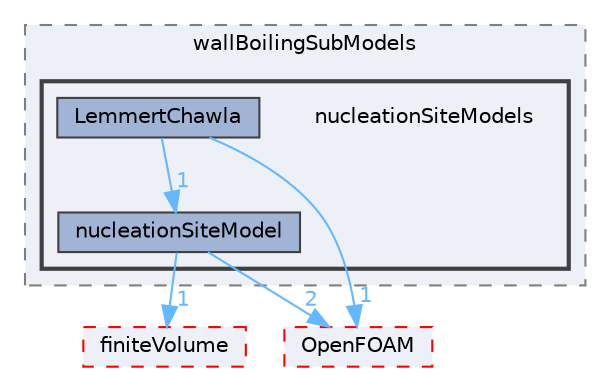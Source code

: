 digraph "src/phaseSystemModels/reactingEuler/multiphaseSystem/derivedFvPatchFields/wallBoilingSubModels/nucleationSiteModels"
{
 // LATEX_PDF_SIZE
  bgcolor="transparent";
  edge [fontname=Helvetica,fontsize=10,labelfontname=Helvetica,labelfontsize=10];
  node [fontname=Helvetica,fontsize=10,shape=box,height=0.2,width=0.4];
  compound=true
  subgraph clusterdir_ea8b62f2044edae098ab01ad23036473 {
    graph [ bgcolor="#edf0f7", pencolor="grey50", label="wallBoilingSubModels", fontname=Helvetica,fontsize=10 style="filled,dashed", URL="dir_ea8b62f2044edae098ab01ad23036473.html",tooltip=""]
  subgraph clusterdir_4e78f59d275e7d55555b7dd4a0eaa570 {
    graph [ bgcolor="#edf0f7", pencolor="grey25", label="", fontname=Helvetica,fontsize=10 style="filled,bold", URL="dir_4e78f59d275e7d55555b7dd4a0eaa570.html",tooltip=""]
    dir_4e78f59d275e7d55555b7dd4a0eaa570 [shape=plaintext, label="nucleationSiteModels"];
  dir_0deeea540552605568e683881e5c922a [label="LemmertChawla", fillcolor="#a2b4d6", color="grey25", style="filled", URL="dir_0deeea540552605568e683881e5c922a.html",tooltip=""];
  dir_42ad6ced2ef8019586a10ab686e1394c [label="nucleationSiteModel", fillcolor="#a2b4d6", color="grey25", style="filled", URL="dir_42ad6ced2ef8019586a10ab686e1394c.html",tooltip=""];
  }
  }
  dir_9bd15774b555cf7259a6fa18f99fe99b [label="finiteVolume", fillcolor="#edf0f7", color="red", style="filled,dashed", URL="dir_9bd15774b555cf7259a6fa18f99fe99b.html",tooltip=""];
  dir_c5473ff19b20e6ec4dfe5c310b3778a8 [label="OpenFOAM", fillcolor="#edf0f7", color="red", style="filled,dashed", URL="dir_c5473ff19b20e6ec4dfe5c310b3778a8.html",tooltip=""];
  dir_0deeea540552605568e683881e5c922a->dir_42ad6ced2ef8019586a10ab686e1394c [headlabel="1", labeldistance=1.5 headhref="dir_002136_002628.html" href="dir_002136_002628.html" color="steelblue1" fontcolor="steelblue1"];
  dir_0deeea540552605568e683881e5c922a->dir_c5473ff19b20e6ec4dfe5c310b3778a8 [headlabel="1", labeldistance=1.5 headhref="dir_002136_002695.html" href="dir_002136_002695.html" color="steelblue1" fontcolor="steelblue1"];
  dir_42ad6ced2ef8019586a10ab686e1394c->dir_9bd15774b555cf7259a6fa18f99fe99b [headlabel="1", labeldistance=1.5 headhref="dir_002628_001387.html" href="dir_002628_001387.html" color="steelblue1" fontcolor="steelblue1"];
  dir_42ad6ced2ef8019586a10ab686e1394c->dir_c5473ff19b20e6ec4dfe5c310b3778a8 [headlabel="2", labeldistance=1.5 headhref="dir_002628_002695.html" href="dir_002628_002695.html" color="steelblue1" fontcolor="steelblue1"];
}
